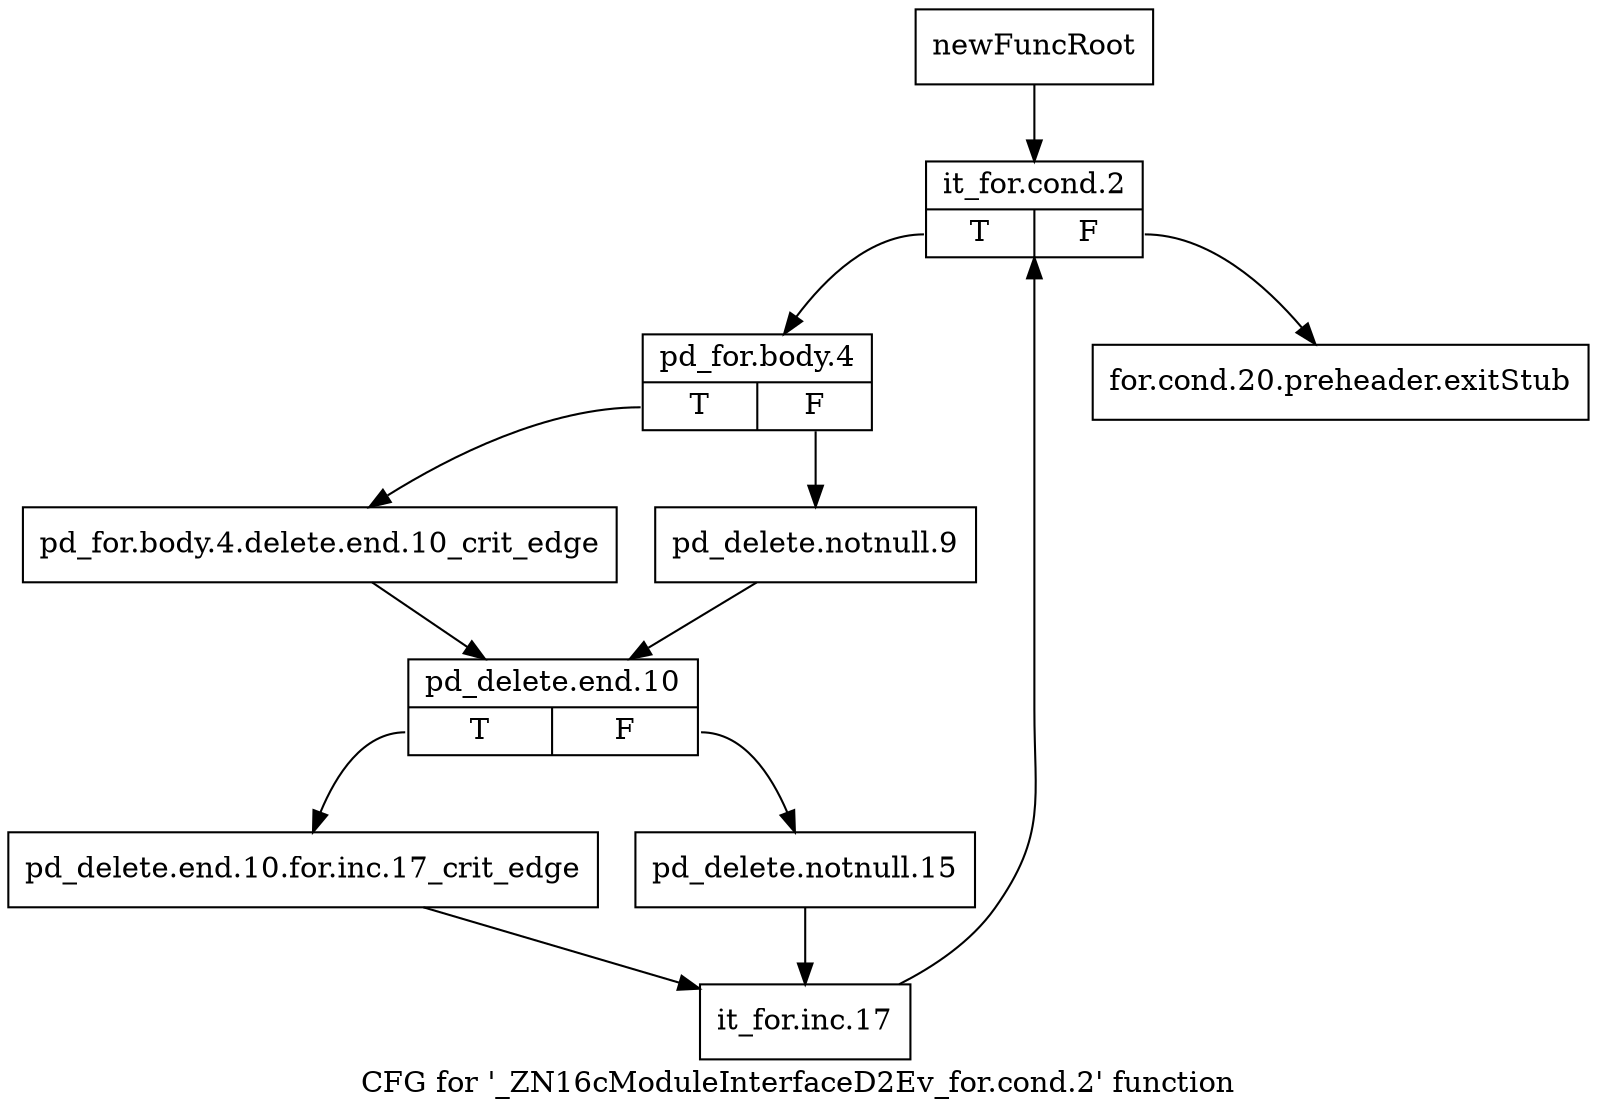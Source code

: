 digraph "CFG for '_ZN16cModuleInterfaceD2Ev_for.cond.2' function" {
	label="CFG for '_ZN16cModuleInterfaceD2Ev_for.cond.2' function";

	Node0x21245e0 [shape=record,label="{newFuncRoot}"];
	Node0x21245e0 -> Node0x2124680;
	Node0x2124630 [shape=record,label="{for.cond.20.preheader.exitStub}"];
	Node0x2124680 [shape=record,label="{it_for.cond.2|{<s0>T|<s1>F}}"];
	Node0x2124680:s0 -> Node0x21246d0;
	Node0x2124680:s1 -> Node0x2124630;
	Node0x21246d0 [shape=record,label="{pd_for.body.4|{<s0>T|<s1>F}}"];
	Node0x21246d0:s0 -> Node0x2124770;
	Node0x21246d0:s1 -> Node0x2124720;
	Node0x2124720 [shape=record,label="{pd_delete.notnull.9}"];
	Node0x2124720 -> Node0x21247c0;
	Node0x2124770 [shape=record,label="{pd_for.body.4.delete.end.10_crit_edge}"];
	Node0x2124770 -> Node0x21247c0;
	Node0x21247c0 [shape=record,label="{pd_delete.end.10|{<s0>T|<s1>F}}"];
	Node0x21247c0:s0 -> Node0x2124860;
	Node0x21247c0:s1 -> Node0x2124810;
	Node0x2124810 [shape=record,label="{pd_delete.notnull.15}"];
	Node0x2124810 -> Node0x21248b0;
	Node0x2124860 [shape=record,label="{pd_delete.end.10.for.inc.17_crit_edge}"];
	Node0x2124860 -> Node0x21248b0;
	Node0x21248b0 [shape=record,label="{it_for.inc.17}"];
	Node0x21248b0 -> Node0x2124680;
}

